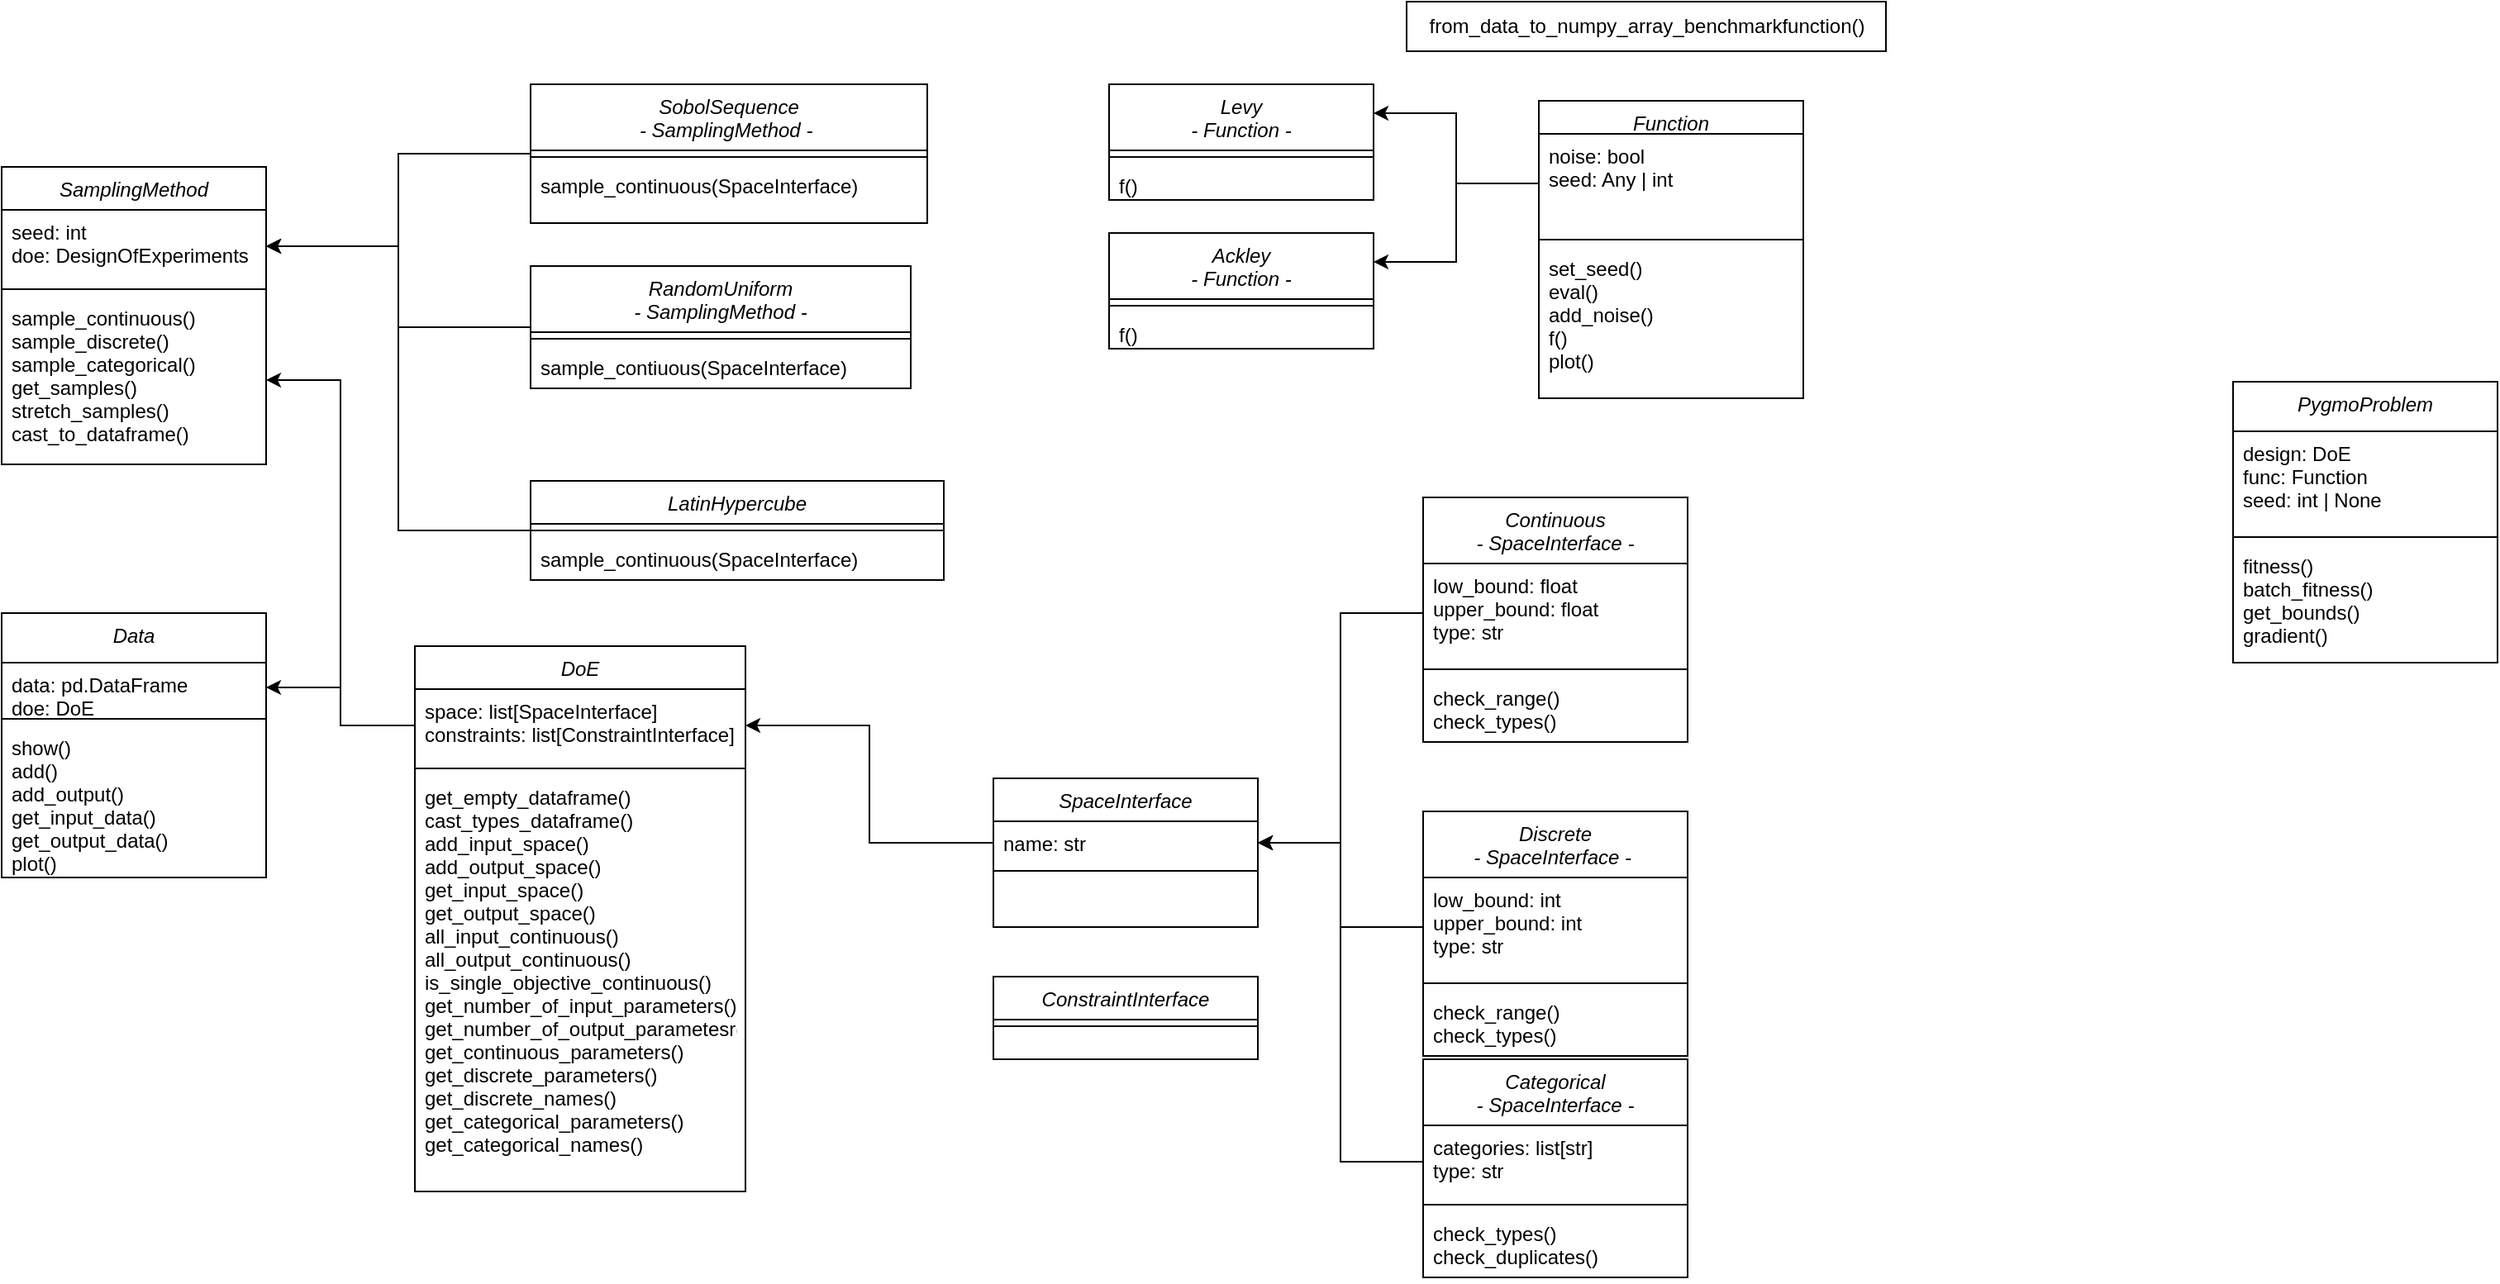 <mxfile version="17.4.2" type="device"><diagram id="nDFWPwummq5WyAi0KG4F" name="Page-1"><mxGraphModel dx="1662" dy="822" grid="1" gridSize="10" guides="1" tooltips="1" connect="1" arrows="1" fold="1" page="1" pageScale="1" pageWidth="1654" pageHeight="1169" math="0" shadow="0"><root><mxCell id="0"/><mxCell id="1" parent="0"/><mxCell id="jrXiULBgawySu3TePTNs-1" value="SamplingMethod" style="swimlane;fontStyle=2;align=center;verticalAlign=top;childLayout=stackLayout;horizontal=1;startSize=26;horizontalStack=0;resizeParent=1;resizeLast=0;collapsible=1;marginBottom=0;rounded=0;shadow=0;strokeWidth=1;" parent="1" vertex="1"><mxGeometry x="60" y="120" width="160" height="180" as="geometry"><mxRectangle x="230" y="140" width="160" height="26" as="alternateBounds"/></mxGeometry></mxCell><mxCell id="jrXiULBgawySu3TePTNs-2" value="seed: int&#10;doe: DesignOfExperiments" style="text;align=left;verticalAlign=top;spacingLeft=4;spacingRight=4;overflow=hidden;rotatable=0;points=[[0,0.5],[1,0.5]];portConstraint=eastwest;rounded=0;shadow=0;html=0;" parent="jrXiULBgawySu3TePTNs-1" vertex="1"><mxGeometry y="26" width="160" height="44" as="geometry"/></mxCell><mxCell id="jrXiULBgawySu3TePTNs-3" value="" style="line;html=1;strokeWidth=1;align=left;verticalAlign=middle;spacingTop=-1;spacingLeft=3;spacingRight=3;rotatable=0;labelPosition=right;points=[];portConstraint=eastwest;" parent="jrXiULBgawySu3TePTNs-1" vertex="1"><mxGeometry y="70" width="160" height="8" as="geometry"/></mxCell><mxCell id="jrXiULBgawySu3TePTNs-4" value="sample_continuous()&#10;sample_discrete()&#10;sample_categorical()&#10;get_samples()&#10;stretch_samples()&#10;cast_to_dataframe()" style="text;align=left;verticalAlign=top;spacingLeft=4;spacingRight=4;overflow=hidden;rotatable=0;points=[[0,0.5],[1,0.5]];portConstraint=eastwest;" parent="jrXiULBgawySu3TePTNs-1" vertex="1"><mxGeometry y="78" width="160" height="102" as="geometry"/></mxCell><mxCell id="jrXiULBgawySu3TePTNs-5" style="edgeStyle=orthogonalEdgeStyle;rounded=0;orthogonalLoop=1;jettySize=auto;html=1;exitX=0;exitY=0.5;exitDx=0;exitDy=0;entryX=1;entryY=0.5;entryDx=0;entryDy=0;" parent="1" source="jrXiULBgawySu3TePTNs-6" target="jrXiULBgawySu3TePTNs-2" edge="1"><mxGeometry relative="1" as="geometry"/></mxCell><mxCell id="jrXiULBgawySu3TePTNs-6" value="SobolSequence&#10;- SamplingMethod - " style="swimlane;fontStyle=2;align=center;verticalAlign=top;childLayout=stackLayout;horizontal=1;startSize=40;horizontalStack=0;resizeParent=1;resizeLast=0;collapsible=1;marginBottom=0;rounded=0;shadow=0;strokeWidth=1;" parent="1" vertex="1"><mxGeometry x="380" y="70" width="240" height="84" as="geometry"><mxRectangle x="230" y="140" width="160" height="26" as="alternateBounds"/></mxGeometry></mxCell><mxCell id="jrXiULBgawySu3TePTNs-7" value="" style="line;html=1;strokeWidth=1;align=left;verticalAlign=middle;spacingTop=-1;spacingLeft=3;spacingRight=3;rotatable=0;labelPosition=right;points=[];portConstraint=eastwest;" parent="jrXiULBgawySu3TePTNs-6" vertex="1"><mxGeometry y="40" width="240" height="8" as="geometry"/></mxCell><mxCell id="jrXiULBgawySu3TePTNs-8" value="sample_continuous(SpaceInterface)" style="text;align=left;verticalAlign=top;spacingLeft=4;spacingRight=4;overflow=hidden;rotatable=0;points=[[0,0.5],[1,0.5]];portConstraint=eastwest;" parent="jrXiULBgawySu3TePTNs-6" vertex="1"><mxGeometry y="48" width="240" height="26" as="geometry"/></mxCell><mxCell id="jrXiULBgawySu3TePTNs-9" style="edgeStyle=orthogonalEdgeStyle;rounded=0;orthogonalLoop=1;jettySize=auto;html=1;exitX=0;exitY=0.5;exitDx=0;exitDy=0;entryX=1;entryY=0.5;entryDx=0;entryDy=0;" parent="1" source="jrXiULBgawySu3TePTNs-10" target="jrXiULBgawySu3TePTNs-2" edge="1"><mxGeometry relative="1" as="geometry"/></mxCell><mxCell id="jrXiULBgawySu3TePTNs-10" value="RandomUniform&#10;- SamplingMethod -" style="swimlane;fontStyle=2;align=center;verticalAlign=top;childLayout=stackLayout;horizontal=1;startSize=40;horizontalStack=0;resizeParent=1;resizeLast=0;collapsible=1;marginBottom=0;rounded=0;shadow=0;strokeWidth=1;" parent="1" vertex="1"><mxGeometry x="380" y="180" width="230" height="74" as="geometry"><mxRectangle x="230" y="140" width="160" height="26" as="alternateBounds"/></mxGeometry></mxCell><mxCell id="jrXiULBgawySu3TePTNs-11" value="" style="line;html=1;strokeWidth=1;align=left;verticalAlign=middle;spacingTop=-1;spacingLeft=3;spacingRight=3;rotatable=0;labelPosition=right;points=[];portConstraint=eastwest;" parent="jrXiULBgawySu3TePTNs-10" vertex="1"><mxGeometry y="40" width="230" height="8" as="geometry"/></mxCell><mxCell id="jrXiULBgawySu3TePTNs-12" value="sample_contiuous(SpaceInterface)" style="text;align=left;verticalAlign=top;spacingLeft=4;spacingRight=4;overflow=hidden;rotatable=0;points=[[0,0.5],[1,0.5]];portConstraint=eastwest;" parent="jrXiULBgawySu3TePTNs-10" vertex="1"><mxGeometry y="48" width="230" height="26" as="geometry"/></mxCell><mxCell id="jrXiULBgawySu3TePTNs-13" style="edgeStyle=orthogonalEdgeStyle;rounded=0;orthogonalLoop=1;jettySize=auto;html=1;exitX=0;exitY=0.5;exitDx=0;exitDy=0;entryX=1;entryY=0.5;entryDx=0;entryDy=0;" parent="1" source="jrXiULBgawySu3TePTNs-14" target="jrXiULBgawySu3TePTNs-2" edge="1"><mxGeometry relative="1" as="geometry"/></mxCell><mxCell id="jrXiULBgawySu3TePTNs-14" value="LatinHypercube" style="swimlane;fontStyle=2;align=center;verticalAlign=top;childLayout=stackLayout;horizontal=1;startSize=26;horizontalStack=0;resizeParent=1;resizeLast=0;collapsible=1;marginBottom=0;rounded=0;shadow=0;strokeWidth=1;" parent="1" vertex="1"><mxGeometry x="380" y="310" width="250" height="60" as="geometry"><mxRectangle x="230" y="140" width="160" height="26" as="alternateBounds"/></mxGeometry></mxCell><mxCell id="jrXiULBgawySu3TePTNs-15" value="" style="line;html=1;strokeWidth=1;align=left;verticalAlign=middle;spacingTop=-1;spacingLeft=3;spacingRight=3;rotatable=0;labelPosition=right;points=[];portConstraint=eastwest;" parent="jrXiULBgawySu3TePTNs-14" vertex="1"><mxGeometry y="26" width="250" height="8" as="geometry"/></mxCell><mxCell id="jrXiULBgawySu3TePTNs-16" value="sample_continuous(SpaceInterface)" style="text;align=left;verticalAlign=top;spacingLeft=4;spacingRight=4;overflow=hidden;rotatable=0;points=[[0,0.5],[1,0.5]];portConstraint=eastwest;" parent="jrXiULBgawySu3TePTNs-14" vertex="1"><mxGeometry y="34" width="250" height="26" as="geometry"/></mxCell><mxCell id="jrXiULBgawySu3TePTNs-17" value="SpaceInterface" style="swimlane;fontStyle=2;align=center;verticalAlign=top;childLayout=stackLayout;horizontal=1;startSize=26;horizontalStack=0;resizeParent=1;resizeLast=0;collapsible=1;marginBottom=0;rounded=0;shadow=0;strokeWidth=1;" parent="1" vertex="1"><mxGeometry x="660" y="490" width="160" height="90" as="geometry"><mxRectangle x="230" y="140" width="160" height="26" as="alternateBounds"/></mxGeometry></mxCell><mxCell id="jrXiULBgawySu3TePTNs-18" value="name: str" style="text;align=left;verticalAlign=top;spacingLeft=4;spacingRight=4;overflow=hidden;rotatable=0;points=[[0,0.5],[1,0.5]];portConstraint=eastwest;rounded=0;shadow=0;html=0;" parent="jrXiULBgawySu3TePTNs-17" vertex="1"><mxGeometry y="26" width="160" height="26" as="geometry"/></mxCell><mxCell id="jrXiULBgawySu3TePTNs-19" value="" style="line;html=1;strokeWidth=1;align=left;verticalAlign=middle;spacingTop=-1;spacingLeft=3;spacingRight=3;rotatable=0;labelPosition=right;points=[];portConstraint=eastwest;" parent="jrXiULBgawySu3TePTNs-17" vertex="1"><mxGeometry y="52" width="160" height="8" as="geometry"/></mxCell><mxCell id="jrXiULBgawySu3TePTNs-20" value="Continuous&#10;- SpaceInterface -" style="swimlane;fontStyle=2;align=center;verticalAlign=top;childLayout=stackLayout;horizontal=1;startSize=40;horizontalStack=0;resizeParent=1;resizeLast=0;collapsible=1;marginBottom=0;rounded=0;shadow=0;strokeWidth=1;" parent="1" vertex="1"><mxGeometry x="920" y="320" width="160" height="148" as="geometry"><mxRectangle x="230" y="140" width="160" height="26" as="alternateBounds"/></mxGeometry></mxCell><mxCell id="jrXiULBgawySu3TePTNs-21" value="low_bound: float&#10;upper_bound: float&#10;type: str" style="text;align=left;verticalAlign=top;spacingLeft=4;spacingRight=4;overflow=hidden;rotatable=0;points=[[0,0.5],[1,0.5]];portConstraint=eastwest;rounded=0;shadow=0;html=0;" parent="jrXiULBgawySu3TePTNs-20" vertex="1"><mxGeometry y="40" width="160" height="60" as="geometry"/></mxCell><mxCell id="jrXiULBgawySu3TePTNs-22" value="" style="line;html=1;strokeWidth=1;align=left;verticalAlign=middle;spacingTop=-1;spacingLeft=3;spacingRight=3;rotatable=0;labelPosition=right;points=[];portConstraint=eastwest;" parent="jrXiULBgawySu3TePTNs-20" vertex="1"><mxGeometry y="100" width="160" height="8" as="geometry"/></mxCell><mxCell id="jrXiULBgawySu3TePTNs-23" value="check_range()&#10;check_types()&#10;" style="text;align=left;verticalAlign=top;spacingLeft=4;spacingRight=4;overflow=hidden;rotatable=0;points=[[0,0.5],[1,0.5]];portConstraint=eastwest;" parent="jrXiULBgawySu3TePTNs-20" vertex="1"><mxGeometry y="108" width="160" height="40" as="geometry"/></mxCell><mxCell id="jrXiULBgawySu3TePTNs-24" value="Discrete&#10;- SpaceInterface - " style="swimlane;fontStyle=2;align=center;verticalAlign=top;childLayout=stackLayout;horizontal=1;startSize=40;horizontalStack=0;resizeParent=1;resizeLast=0;collapsible=1;marginBottom=0;rounded=0;shadow=0;strokeWidth=1;" parent="1" vertex="1"><mxGeometry x="920" y="510" width="160" height="148" as="geometry"><mxRectangle x="230" y="140" width="160" height="26" as="alternateBounds"/></mxGeometry></mxCell><mxCell id="jrXiULBgawySu3TePTNs-25" value="low_bound: int&#10;upper_bound: int&#10;type: str" style="text;align=left;verticalAlign=top;spacingLeft=4;spacingRight=4;overflow=hidden;rotatable=0;points=[[0,0.5],[1,0.5]];portConstraint=eastwest;rounded=0;shadow=0;html=0;" parent="jrXiULBgawySu3TePTNs-24" vertex="1"><mxGeometry y="40" width="160" height="60" as="geometry"/></mxCell><mxCell id="jrXiULBgawySu3TePTNs-26" value="" style="line;html=1;strokeWidth=1;align=left;verticalAlign=middle;spacingTop=-1;spacingLeft=3;spacingRight=3;rotatable=0;labelPosition=right;points=[];portConstraint=eastwest;" parent="jrXiULBgawySu3TePTNs-24" vertex="1"><mxGeometry y="100" width="160" height="8" as="geometry"/></mxCell><mxCell id="jrXiULBgawySu3TePTNs-27" value="check_range()&#10;check_types()&#10;" style="text;align=left;verticalAlign=top;spacingLeft=4;spacingRight=4;overflow=hidden;rotatable=0;points=[[0,0.5],[1,0.5]];portConstraint=eastwest;" parent="jrXiULBgawySu3TePTNs-24" vertex="1"><mxGeometry y="108" width="160" height="40" as="geometry"/></mxCell><mxCell id="jrXiULBgawySu3TePTNs-28" value="Categorical&#10;- SpaceInterface -" style="swimlane;fontStyle=2;align=center;verticalAlign=top;childLayout=stackLayout;horizontal=1;startSize=40;horizontalStack=0;resizeParent=1;resizeLast=0;collapsible=1;marginBottom=0;rounded=0;shadow=0;strokeWidth=1;" parent="1" vertex="1"><mxGeometry x="920" y="660" width="160" height="132" as="geometry"><mxRectangle x="230" y="140" width="160" height="26" as="alternateBounds"/></mxGeometry></mxCell><mxCell id="jrXiULBgawySu3TePTNs-29" value="categories: list[str]&#10;type: str" style="text;align=left;verticalAlign=top;spacingLeft=4;spacingRight=4;overflow=hidden;rotatable=0;points=[[0,0.5],[1,0.5]];portConstraint=eastwest;rounded=0;shadow=0;html=0;" parent="jrXiULBgawySu3TePTNs-28" vertex="1"><mxGeometry y="40" width="160" height="44" as="geometry"/></mxCell><mxCell id="jrXiULBgawySu3TePTNs-30" value="" style="line;html=1;strokeWidth=1;align=left;verticalAlign=middle;spacingTop=-1;spacingLeft=3;spacingRight=3;rotatable=0;labelPosition=right;points=[];portConstraint=eastwest;" parent="jrXiULBgawySu3TePTNs-28" vertex="1"><mxGeometry y="84" width="160" height="8" as="geometry"/></mxCell><mxCell id="jrXiULBgawySu3TePTNs-31" value="check_types()&#10;check_duplicates()" style="text;align=left;verticalAlign=top;spacingLeft=4;spacingRight=4;overflow=hidden;rotatable=0;points=[[0,0.5],[1,0.5]];portConstraint=eastwest;" parent="jrXiULBgawySu3TePTNs-28" vertex="1"><mxGeometry y="92" width="160" height="40" as="geometry"/></mxCell><mxCell id="jrXiULBgawySu3TePTNs-32" style="edgeStyle=orthogonalEdgeStyle;rounded=0;orthogonalLoop=1;jettySize=auto;html=1;exitX=0;exitY=0.5;exitDx=0;exitDy=0;" parent="1" source="jrXiULBgawySu3TePTNs-21" target="jrXiULBgawySu3TePTNs-18" edge="1"><mxGeometry relative="1" as="geometry"/></mxCell><mxCell id="jrXiULBgawySu3TePTNs-33" style="edgeStyle=orthogonalEdgeStyle;rounded=0;orthogonalLoop=1;jettySize=auto;html=1;exitX=0;exitY=0.5;exitDx=0;exitDy=0;entryX=1;entryY=0.5;entryDx=0;entryDy=0;" parent="1" source="jrXiULBgawySu3TePTNs-25" target="jrXiULBgawySu3TePTNs-18" edge="1"><mxGeometry relative="1" as="geometry"/></mxCell><mxCell id="jrXiULBgawySu3TePTNs-34" style="edgeStyle=orthogonalEdgeStyle;rounded=0;orthogonalLoop=1;jettySize=auto;html=1;exitX=0;exitY=0.5;exitDx=0;exitDy=0;entryX=1;entryY=0.5;entryDx=0;entryDy=0;" parent="1" source="jrXiULBgawySu3TePTNs-29" target="jrXiULBgawySu3TePTNs-18" edge="1"><mxGeometry relative="1" as="geometry"/></mxCell><mxCell id="jrXiULBgawySu3TePTNs-35" value="ConstraintInterface" style="swimlane;fontStyle=2;align=center;verticalAlign=top;childLayout=stackLayout;horizontal=1;startSize=26;horizontalStack=0;resizeParent=1;resizeLast=0;collapsible=1;marginBottom=0;rounded=0;shadow=0;strokeWidth=1;" parent="1" vertex="1"><mxGeometry x="660" y="610" width="160" height="50" as="geometry"><mxRectangle x="230" y="140" width="160" height="26" as="alternateBounds"/></mxGeometry></mxCell><mxCell id="jrXiULBgawySu3TePTNs-37" value="" style="line;html=1;strokeWidth=1;align=left;verticalAlign=middle;spacingTop=-1;spacingLeft=3;spacingRight=3;rotatable=0;labelPosition=right;points=[];portConstraint=eastwest;" parent="jrXiULBgawySu3TePTNs-35" vertex="1"><mxGeometry y="26" width="160" height="8" as="geometry"/></mxCell><mxCell id="jrXiULBgawySu3TePTNs-38" value="DoE" style="swimlane;fontStyle=2;align=center;verticalAlign=top;childLayout=stackLayout;horizontal=1;startSize=26;horizontalStack=0;resizeParent=1;resizeLast=0;collapsible=1;marginBottom=0;rounded=0;shadow=0;strokeWidth=1;" parent="1" vertex="1"><mxGeometry x="310" y="410" width="200" height="330" as="geometry"><mxRectangle x="230" y="140" width="160" height="26" as="alternateBounds"/></mxGeometry></mxCell><mxCell id="jrXiULBgawySu3TePTNs-39" value="space: list[SpaceInterface]&#10;constraints: list[ConstraintInterface]" style="text;align=left;verticalAlign=top;spacingLeft=4;spacingRight=4;overflow=hidden;rotatable=0;points=[[0,0.5],[1,0.5]];portConstraint=eastwest;rounded=0;shadow=0;html=0;" parent="jrXiULBgawySu3TePTNs-38" vertex="1"><mxGeometry y="26" width="200" height="44" as="geometry"/></mxCell><mxCell id="jrXiULBgawySu3TePTNs-40" value="" style="line;html=1;strokeWidth=1;align=left;verticalAlign=middle;spacingTop=-1;spacingLeft=3;spacingRight=3;rotatable=0;labelPosition=right;points=[];portConstraint=eastwest;" parent="jrXiULBgawySu3TePTNs-38" vertex="1"><mxGeometry y="70" width="200" height="8" as="geometry"/></mxCell><mxCell id="jrXiULBgawySu3TePTNs-41" value="get_empty_dataframe()&#10;cast_types_dataframe()&#10;add_input_space()&#10;add_output_space()&#10;get_input_space()&#10;get_output_space()&#10;all_input_continuous()&#10;all_output_continuous()&#10;is_single_objective_continuous()&#10;get_number_of_input_parameters()&#10;get_number_of_output_parametesr()&#10;get_continuous_parameters()&#10;get_discrete_parameters()&#10;get_discrete_names()&#10;get_categorical_parameters()&#10;get_categorical_names()&#10;" style="text;align=left;verticalAlign=top;spacingLeft=4;spacingRight=4;overflow=hidden;rotatable=0;points=[[0,0.5],[1,0.5]];portConstraint=eastwest;" parent="jrXiULBgawySu3TePTNs-38" vertex="1"><mxGeometry y="78" width="200" height="252" as="geometry"/></mxCell><mxCell id="jrXiULBgawySu3TePTNs-42" style="edgeStyle=orthogonalEdgeStyle;rounded=0;orthogonalLoop=1;jettySize=auto;html=1;exitX=0;exitY=0.5;exitDx=0;exitDy=0;" parent="1" source="jrXiULBgawySu3TePTNs-18" target="jrXiULBgawySu3TePTNs-39" edge="1"><mxGeometry relative="1" as="geometry"/></mxCell><mxCell id="jrXiULBgawySu3TePTNs-43" style="edgeStyle=orthogonalEdgeStyle;rounded=0;orthogonalLoop=1;jettySize=auto;html=1;exitX=0;exitY=0.5;exitDx=0;exitDy=0;" parent="1" source="jrXiULBgawySu3TePTNs-39" target="jrXiULBgawySu3TePTNs-4" edge="1"><mxGeometry relative="1" as="geometry"/></mxCell><mxCell id="uYWHrI__E1VCmLsahlqe-5" value="Data" style="swimlane;fontStyle=2;align=center;verticalAlign=top;childLayout=stackLayout;horizontal=1;startSize=30;horizontalStack=0;resizeParent=1;resizeLast=0;collapsible=1;marginBottom=0;rounded=0;shadow=0;strokeWidth=1;" parent="1" vertex="1"><mxGeometry x="60" y="390" width="160" height="160" as="geometry"><mxRectangle x="230" y="140" width="160" height="26" as="alternateBounds"/></mxGeometry></mxCell><mxCell id="uYWHrI__E1VCmLsahlqe-6" value="data: pd.DataFrame&#10;doe: DoE" style="text;align=left;verticalAlign=top;spacingLeft=4;spacingRight=4;overflow=hidden;rotatable=0;points=[[0,0.5],[1,0.5]];portConstraint=eastwest;rounded=0;shadow=0;html=0;" parent="uYWHrI__E1VCmLsahlqe-5" vertex="1"><mxGeometry y="30" width="160" height="30" as="geometry"/></mxCell><mxCell id="uYWHrI__E1VCmLsahlqe-7" value="" style="line;html=1;strokeWidth=1;align=left;verticalAlign=middle;spacingTop=-1;spacingLeft=3;spacingRight=3;rotatable=0;labelPosition=right;points=[];portConstraint=eastwest;" parent="uYWHrI__E1VCmLsahlqe-5" vertex="1"><mxGeometry y="60" width="160" height="8" as="geometry"/></mxCell><mxCell id="uYWHrI__E1VCmLsahlqe-8" value="show()&#10;add()&#10;add_output()&#10;get_input_data()&#10;get_output_data()&#10;plot()" style="text;align=left;verticalAlign=top;spacingLeft=4;spacingRight=4;overflow=hidden;rotatable=0;points=[[0,0.5],[1,0.5]];portConstraint=eastwest;" parent="uYWHrI__E1VCmLsahlqe-5" vertex="1"><mxGeometry y="68" width="160" height="92" as="geometry"/></mxCell><mxCell id="tTQ_3lfMxh8mfflh8f98-1" style="edgeStyle=orthogonalEdgeStyle;rounded=0;orthogonalLoop=1;jettySize=auto;html=1;exitX=0;exitY=0.5;exitDx=0;exitDy=0;" parent="1" source="jrXiULBgawySu3TePTNs-39" target="uYWHrI__E1VCmLsahlqe-6" edge="1"><mxGeometry relative="1" as="geometry"/></mxCell><mxCell id="tTQ_3lfMxh8mfflh8f98-5" value="Function" style="swimlane;fontStyle=2;align=center;verticalAlign=top;childLayout=stackLayout;horizontal=1;startSize=20;horizontalStack=0;resizeParent=1;resizeLast=0;collapsible=1;marginBottom=0;rounded=0;shadow=0;strokeWidth=1;" parent="1" vertex="1"><mxGeometry x="990" y="80" width="160" height="180" as="geometry"><mxRectangle x="230" y="140" width="160" height="26" as="alternateBounds"/></mxGeometry></mxCell><mxCell id="tTQ_3lfMxh8mfflh8f98-6" value="noise: bool&#10;seed: Any | int" style="text;align=left;verticalAlign=top;spacingLeft=4;spacingRight=4;overflow=hidden;rotatable=0;points=[[0,0.5],[1,0.5]];portConstraint=eastwest;rounded=0;shadow=0;html=0;" parent="tTQ_3lfMxh8mfflh8f98-5" vertex="1"><mxGeometry y="20" width="160" height="60" as="geometry"/></mxCell><mxCell id="tTQ_3lfMxh8mfflh8f98-7" value="" style="line;html=1;strokeWidth=1;align=left;verticalAlign=middle;spacingTop=-1;spacingLeft=3;spacingRight=3;rotatable=0;labelPosition=right;points=[];portConstraint=eastwest;" parent="tTQ_3lfMxh8mfflh8f98-5" vertex="1"><mxGeometry y="80" width="160" height="8" as="geometry"/></mxCell><mxCell id="tTQ_3lfMxh8mfflh8f98-8" value="set_seed()&#10;eval()&#10;add_noise()&#10;f()&#10;plot()" style="text;align=left;verticalAlign=top;spacingLeft=4;spacingRight=4;overflow=hidden;rotatable=0;points=[[0,0.5],[1,0.5]];portConstraint=eastwest;" parent="tTQ_3lfMxh8mfflh8f98-5" vertex="1"><mxGeometry y="88" width="160" height="92" as="geometry"/></mxCell><mxCell id="tTQ_3lfMxh8mfflh8f98-9" value="Levy&#10;- Function -" style="swimlane;fontStyle=2;align=center;verticalAlign=top;childLayout=stackLayout;horizontal=1;startSize=40;horizontalStack=0;resizeParent=1;resizeLast=0;collapsible=1;marginBottom=0;rounded=0;shadow=0;strokeWidth=1;" parent="1" vertex="1"><mxGeometry x="730" y="70" width="160" height="70" as="geometry"><mxRectangle x="230" y="140" width="160" height="26" as="alternateBounds"/></mxGeometry></mxCell><mxCell id="tTQ_3lfMxh8mfflh8f98-11" value="" style="line;html=1;strokeWidth=1;align=left;verticalAlign=middle;spacingTop=-1;spacingLeft=3;spacingRight=3;rotatable=0;labelPosition=right;points=[];portConstraint=eastwest;" parent="tTQ_3lfMxh8mfflh8f98-9" vertex="1"><mxGeometry y="40" width="160" height="8" as="geometry"/></mxCell><mxCell id="tTQ_3lfMxh8mfflh8f98-12" value="f()" style="text;align=left;verticalAlign=top;spacingLeft=4;spacingRight=4;overflow=hidden;rotatable=0;points=[[0,0.5],[1,0.5]];portConstraint=eastwest;" parent="tTQ_3lfMxh8mfflh8f98-9" vertex="1"><mxGeometry y="48" width="160" height="22" as="geometry"/></mxCell><mxCell id="tTQ_3lfMxh8mfflh8f98-13" style="edgeStyle=orthogonalEdgeStyle;rounded=0;orthogonalLoop=1;jettySize=auto;html=1;exitX=0;exitY=0.5;exitDx=0;exitDy=0;entryX=1;entryY=0.25;entryDx=0;entryDy=0;" parent="1" source="tTQ_3lfMxh8mfflh8f98-6" target="tTQ_3lfMxh8mfflh8f98-9" edge="1"><mxGeometry relative="1" as="geometry"/></mxCell><mxCell id="ywHj_diiHDT9lRP_Gv8p-1" value="from_data_to_numpy_array_benchmarkfunction()" style="html=1;" parent="1" vertex="1"><mxGeometry x="910" y="20" width="290" height="30" as="geometry"/></mxCell><mxCell id="ywHj_diiHDT9lRP_Gv8p-2" value="Ackley&#10;- Function -" style="swimlane;fontStyle=2;align=center;verticalAlign=top;childLayout=stackLayout;horizontal=1;startSize=40;horizontalStack=0;resizeParent=1;resizeLast=0;collapsible=1;marginBottom=0;rounded=0;shadow=0;strokeWidth=1;" parent="1" vertex="1"><mxGeometry x="730" y="160" width="160" height="70" as="geometry"><mxRectangle x="230" y="140" width="160" height="26" as="alternateBounds"/></mxGeometry></mxCell><mxCell id="ywHj_diiHDT9lRP_Gv8p-3" value="" style="line;html=1;strokeWidth=1;align=left;verticalAlign=middle;spacingTop=-1;spacingLeft=3;spacingRight=3;rotatable=0;labelPosition=right;points=[];portConstraint=eastwest;" parent="ywHj_diiHDT9lRP_Gv8p-2" vertex="1"><mxGeometry y="40" width="160" height="8" as="geometry"/></mxCell><mxCell id="ywHj_diiHDT9lRP_Gv8p-4" value="f()" style="text;align=left;verticalAlign=top;spacingLeft=4;spacingRight=4;overflow=hidden;rotatable=0;points=[[0,0.5],[1,0.5]];portConstraint=eastwest;" parent="ywHj_diiHDT9lRP_Gv8p-2" vertex="1"><mxGeometry y="48" width="160" height="22" as="geometry"/></mxCell><mxCell id="ywHj_diiHDT9lRP_Gv8p-5" style="edgeStyle=orthogonalEdgeStyle;rounded=0;orthogonalLoop=1;jettySize=auto;html=1;exitX=0;exitY=0.5;exitDx=0;exitDy=0;entryX=1;entryY=0.25;entryDx=0;entryDy=0;" parent="1" source="tTQ_3lfMxh8mfflh8f98-6" target="ywHj_diiHDT9lRP_Gv8p-2" edge="1"><mxGeometry relative="1" as="geometry"/></mxCell><mxCell id="FHca__0BX-fcNyoQ0YAa-1" value="PygmoProblem" style="swimlane;fontStyle=2;align=center;verticalAlign=top;childLayout=stackLayout;horizontal=1;startSize=30;horizontalStack=0;resizeParent=1;resizeLast=0;collapsible=1;marginBottom=0;rounded=0;shadow=0;strokeWidth=1;" vertex="1" parent="1"><mxGeometry x="1410" y="250" width="160" height="170" as="geometry"><mxRectangle x="230" y="140" width="160" height="26" as="alternateBounds"/></mxGeometry></mxCell><mxCell id="FHca__0BX-fcNyoQ0YAa-2" value="design: DoE&#10;func: Function&#10;seed: int | None" style="text;align=left;verticalAlign=top;spacingLeft=4;spacingRight=4;overflow=hidden;rotatable=0;points=[[0,0.5],[1,0.5]];portConstraint=eastwest;rounded=0;shadow=0;html=0;" vertex="1" parent="FHca__0BX-fcNyoQ0YAa-1"><mxGeometry y="30" width="160" height="60" as="geometry"/></mxCell><mxCell id="FHca__0BX-fcNyoQ0YAa-3" value="" style="line;html=1;strokeWidth=1;align=left;verticalAlign=middle;spacingTop=-1;spacingLeft=3;spacingRight=3;rotatable=0;labelPosition=right;points=[];portConstraint=eastwest;" vertex="1" parent="FHca__0BX-fcNyoQ0YAa-1"><mxGeometry y="90" width="160" height="8" as="geometry"/></mxCell><mxCell id="FHca__0BX-fcNyoQ0YAa-4" value="fitness()&#10;batch_fitness()&#10;get_bounds()&#10;gradient()" style="text;align=left;verticalAlign=top;spacingLeft=4;spacingRight=4;overflow=hidden;rotatable=0;points=[[0,0.5],[1,0.5]];portConstraint=eastwest;" vertex="1" parent="FHca__0BX-fcNyoQ0YAa-1"><mxGeometry y="98" width="160" height="62" as="geometry"/></mxCell></root></mxGraphModel></diagram></mxfile>